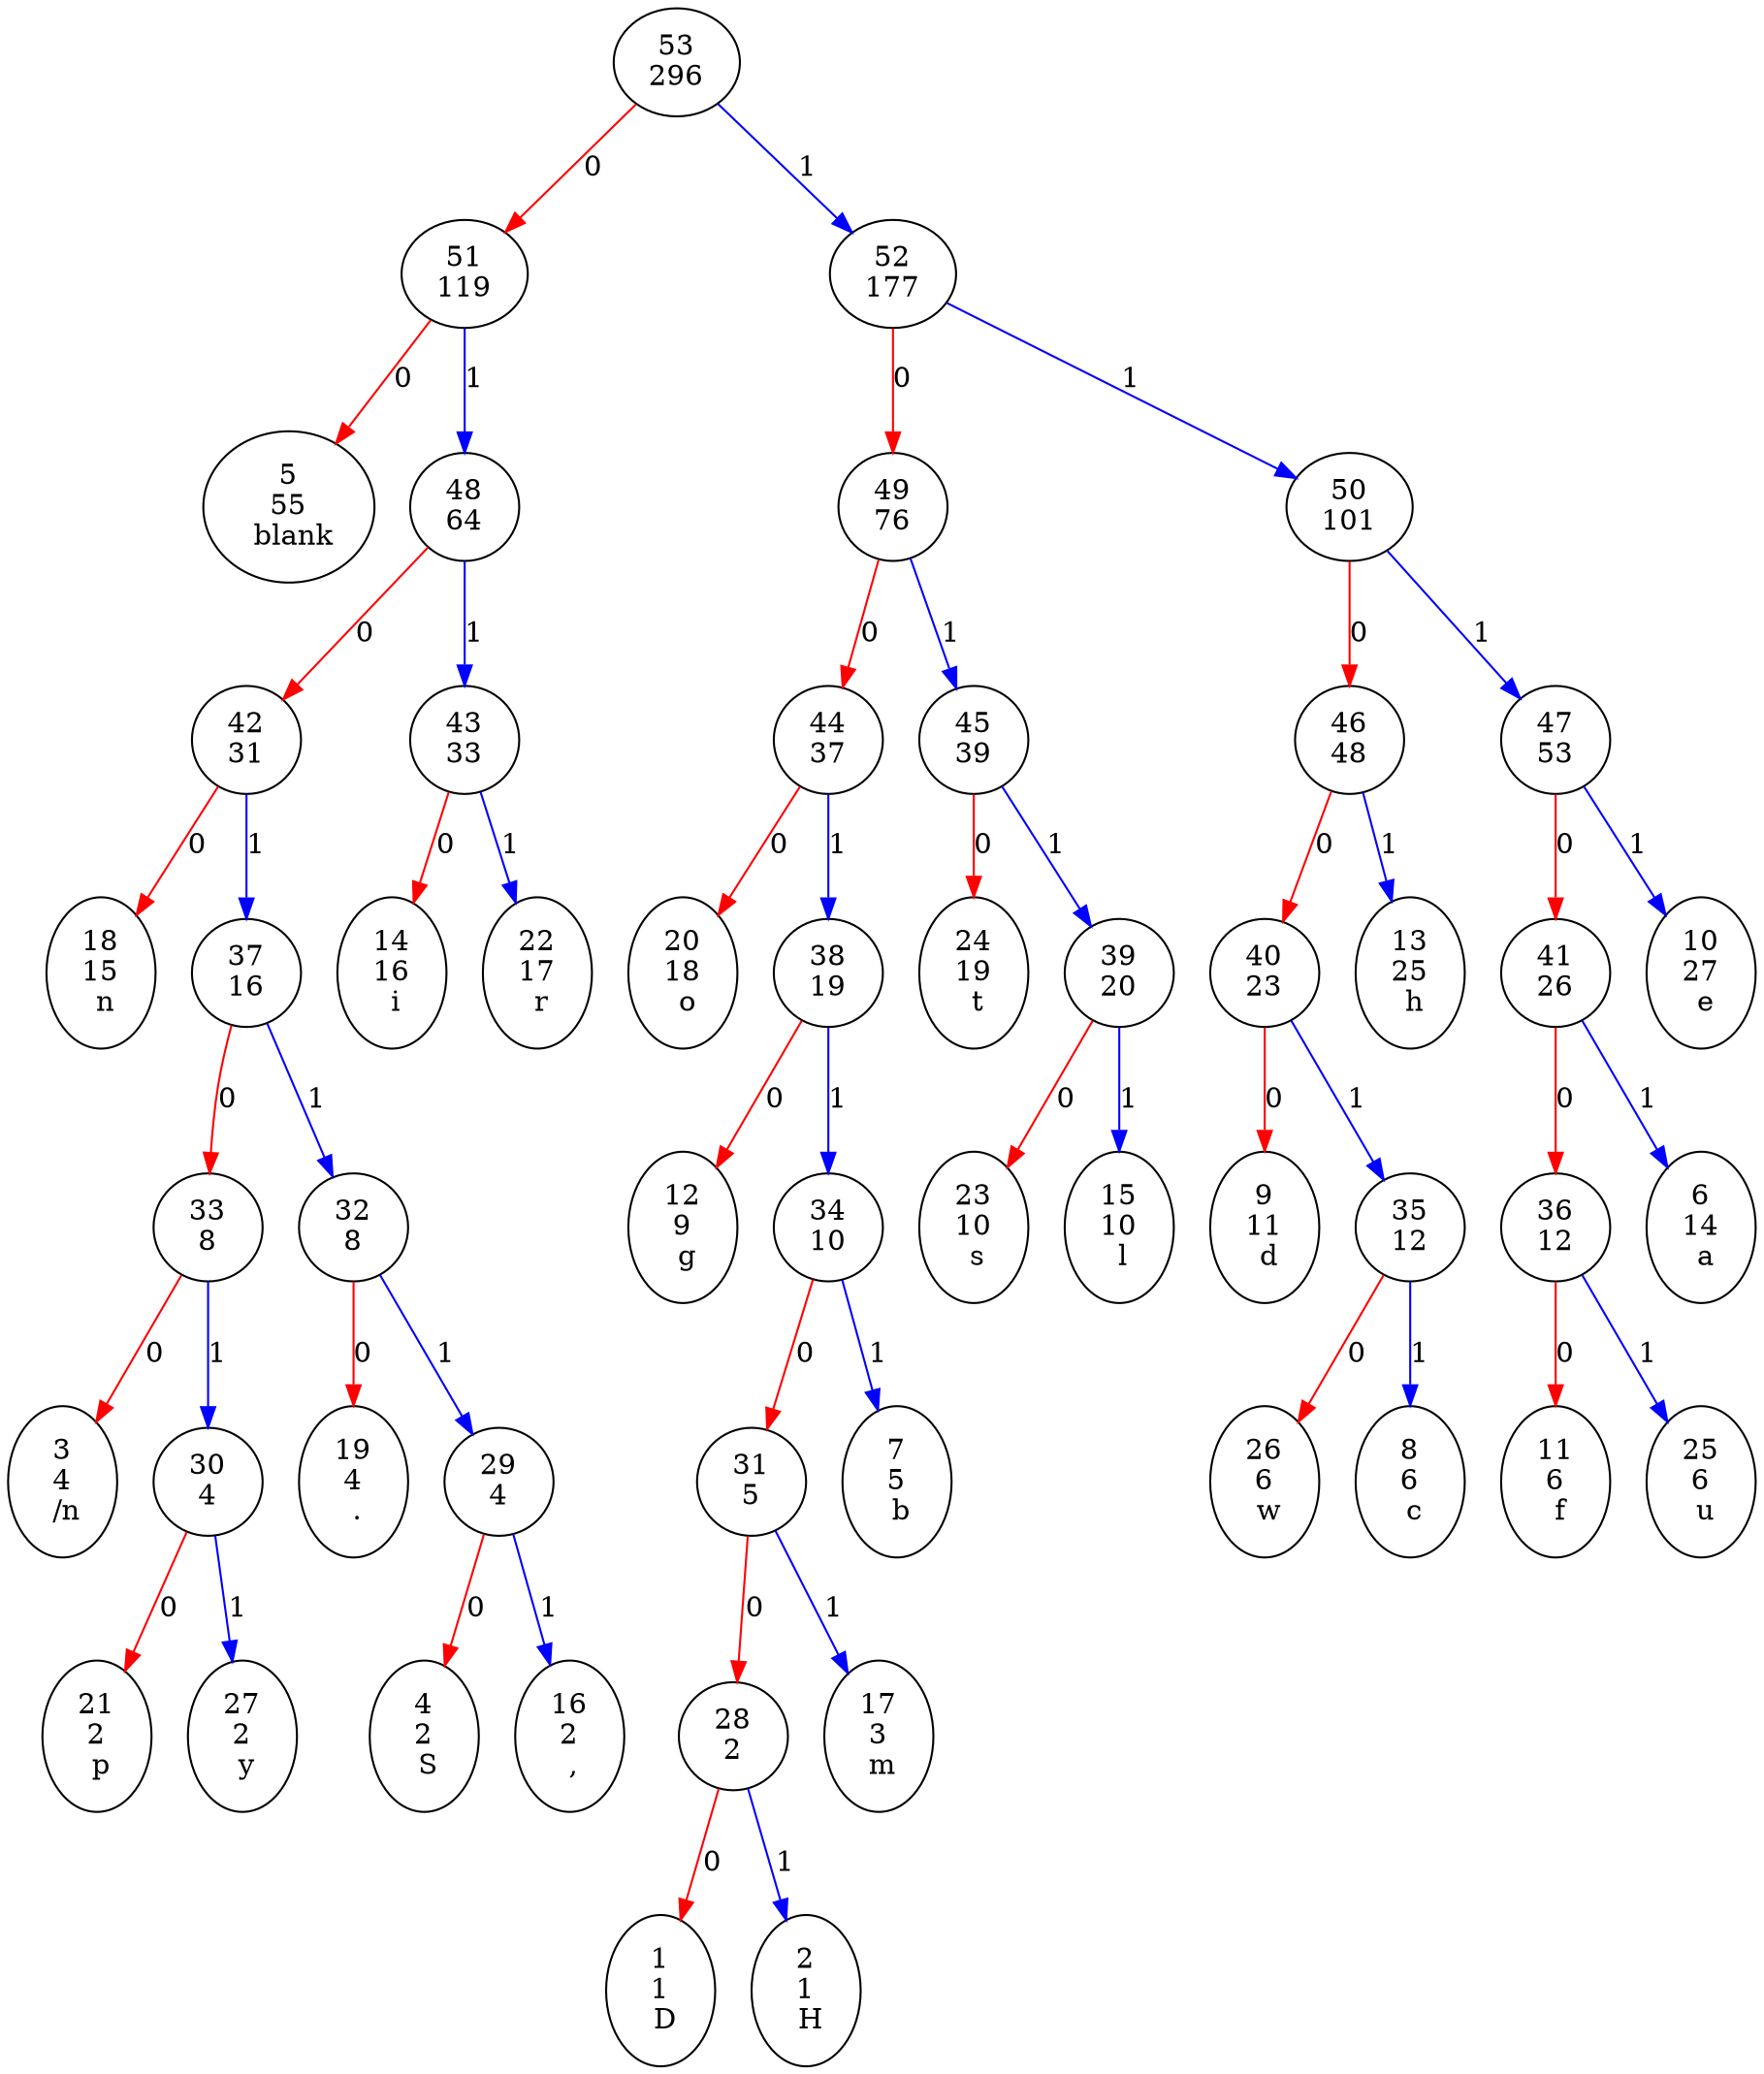 ## Command to generate jpg:  dot -T jpg graph.dot -o graph.jpg
digraph g {
 "53\n296" -> "51\n119" [color=red, label=0]
 "51\n119" -> "5\n55\n blank" [color=red, label=0]
 "51\n119" -> "48\n64" [color=blue, label=1]
 "48\n64" -> "42\n31" [color=red, label=0]
 "42\n31" -> "18\n15\n n" [color=red, label=0]
 "42\n31" -> "37\n16" [color=blue, label=1]
 "37\n16" -> "33\n8" [color=red, label=0]
 "33\n8" -> "3\n4\n /n" [color=red, label=0]
 "33\n8" -> "30\n4" [color=blue, label=1]
 "30\n4" -> "21\n2\n p" [color=red, label=0]
 "30\n4" -> "27\n2\n y" [color=blue, label=1]
 "37\n16" -> "32\n8" [color=blue, label=1]
 "32\n8" -> "19\n4\n ." [color=red, label=0]
 "32\n8" -> "29\n4" [color=blue, label=1]
 "29\n4" -> "4\n2\n S" [color=red, label=0]
 "29\n4" -> "16\n2\n ," [color=blue, label=1]
 "48\n64" -> "43\n33" [color=blue, label=1]
 "43\n33" -> "14\n16\n i" [color=red, label=0]
 "43\n33" -> "22\n17\n r" [color=blue, label=1]
 "53\n296" -> "52\n177" [color=blue, label=1]
 "52\n177" -> "49\n76" [color=red, label=0]
 "49\n76" -> "44\n37" [color=red, label=0]
 "44\n37" -> "20\n18\n o" [color=red, label=0]
 "44\n37" -> "38\n19" [color=blue, label=1]
 "38\n19" -> "12\n9\n g" [color=red, label=0]
 "38\n19" -> "34\n10" [color=blue, label=1]
 "34\n10" -> "31\n5" [color=red, label=0]
 "31\n5" -> "28\n2" [color=red, label=0]
 "28\n2" -> "1\n1\n D" [color=red, label=0]
 "28\n2" -> "2\n1\n H" [color=blue, label=1]
 "31\n5" -> "17\n3\n m" [color=blue, label=1]
 "34\n10" -> "7\n5\n b" [color=blue, label=1]
 "49\n76" -> "45\n39" [color=blue, label=1]
 "45\n39" -> "24\n19\n t" [color=red, label=0]
 "45\n39" -> "39\n20" [color=blue, label=1]
 "39\n20" -> "23\n10\n s" [color=red, label=0]
 "39\n20" -> "15\n10\n l" [color=blue, label=1]
 "52\n177" -> "50\n101" [color=blue, label=1]
 "50\n101" -> "46\n48" [color=red, label=0]
 "46\n48" -> "40\n23" [color=red, label=0]
 "40\n23" -> "9\n11\n d" [color=red, label=0]
 "40\n23" -> "35\n12" [color=blue, label=1]
 "35\n12" -> "26\n6\n w" [color=red, label=0]
 "35\n12" -> "8\n6\n c" [color=blue, label=1]
 "46\n48" -> "13\n25\n h" [color=blue, label=1]
 "50\n101" -> "47\n53" [color=blue, label=1]
 "47\n53" -> "41\n26" [color=red, label=0]
 "41\n26" -> "36\n12" [color=red, label=0]
 "36\n12" -> "11\n6\n f" [color=red, label=0]
 "36\n12" -> "25\n6\n u" [color=blue, label=1]
 "41\n26" -> "6\n14\n a" [color=blue, label=1]
 "47\n53" -> "10\n27\n e" [color=blue, label=1]
}
